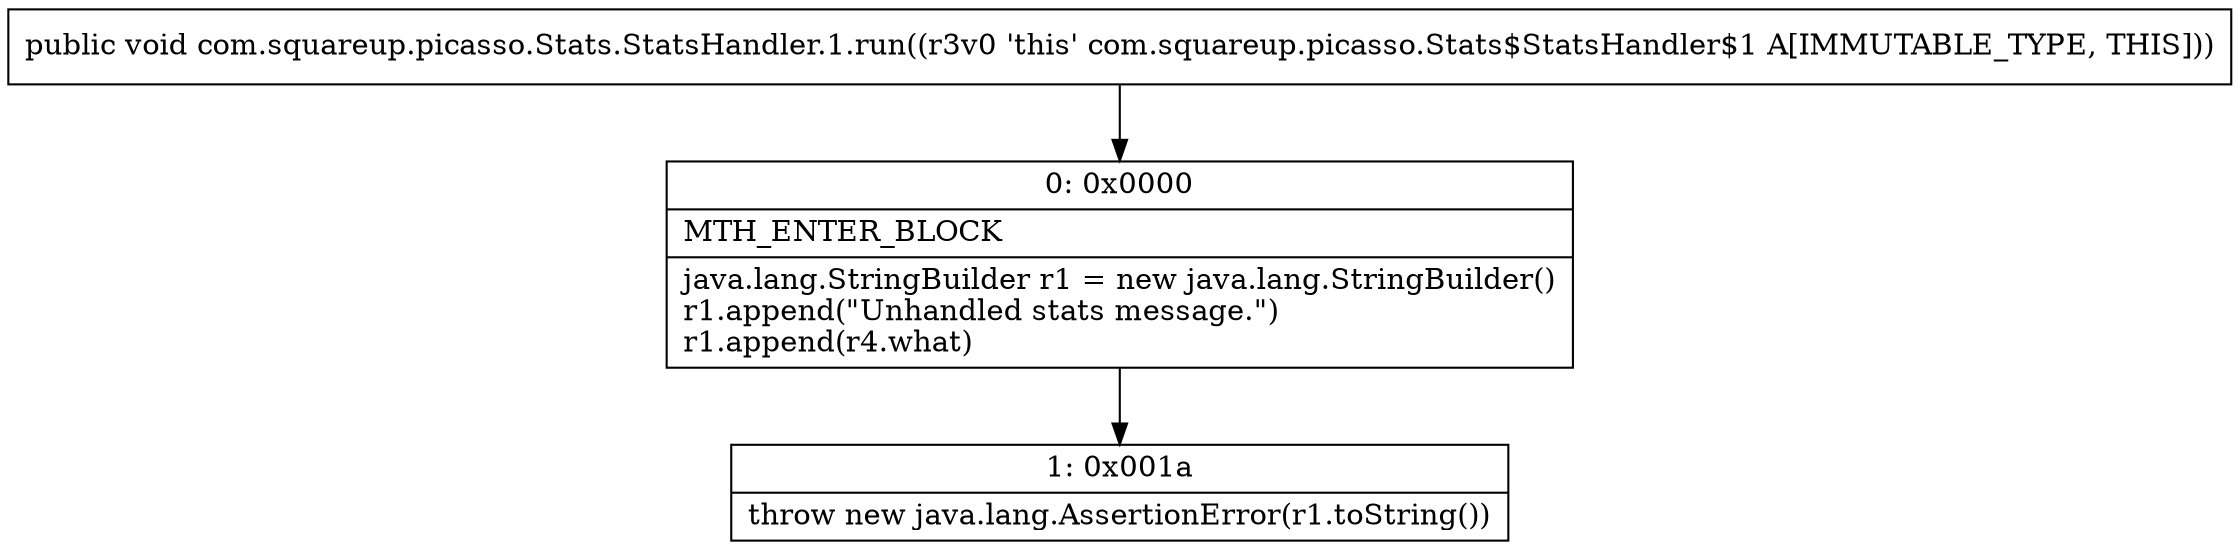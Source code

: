 digraph "CFG forcom.squareup.picasso.Stats.StatsHandler.1.run()V" {
Node_0 [shape=record,label="{0\:\ 0x0000|MTH_ENTER_BLOCK\l|java.lang.StringBuilder r1 = new java.lang.StringBuilder()\lr1.append(\"Unhandled stats message.\")\lr1.append(r4.what)\l}"];
Node_1 [shape=record,label="{1\:\ 0x001a|throw new java.lang.AssertionError(r1.toString())\l}"];
MethodNode[shape=record,label="{public void com.squareup.picasso.Stats.StatsHandler.1.run((r3v0 'this' com.squareup.picasso.Stats$StatsHandler$1 A[IMMUTABLE_TYPE, THIS])) }"];
MethodNode -> Node_0;
Node_0 -> Node_1;
}


